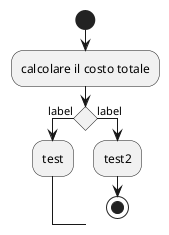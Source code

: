 @startuml addebito

start
:calcolare il costo totale;
if () then (label)
    :test;
else (label)
    :test2;
stop
@enduml